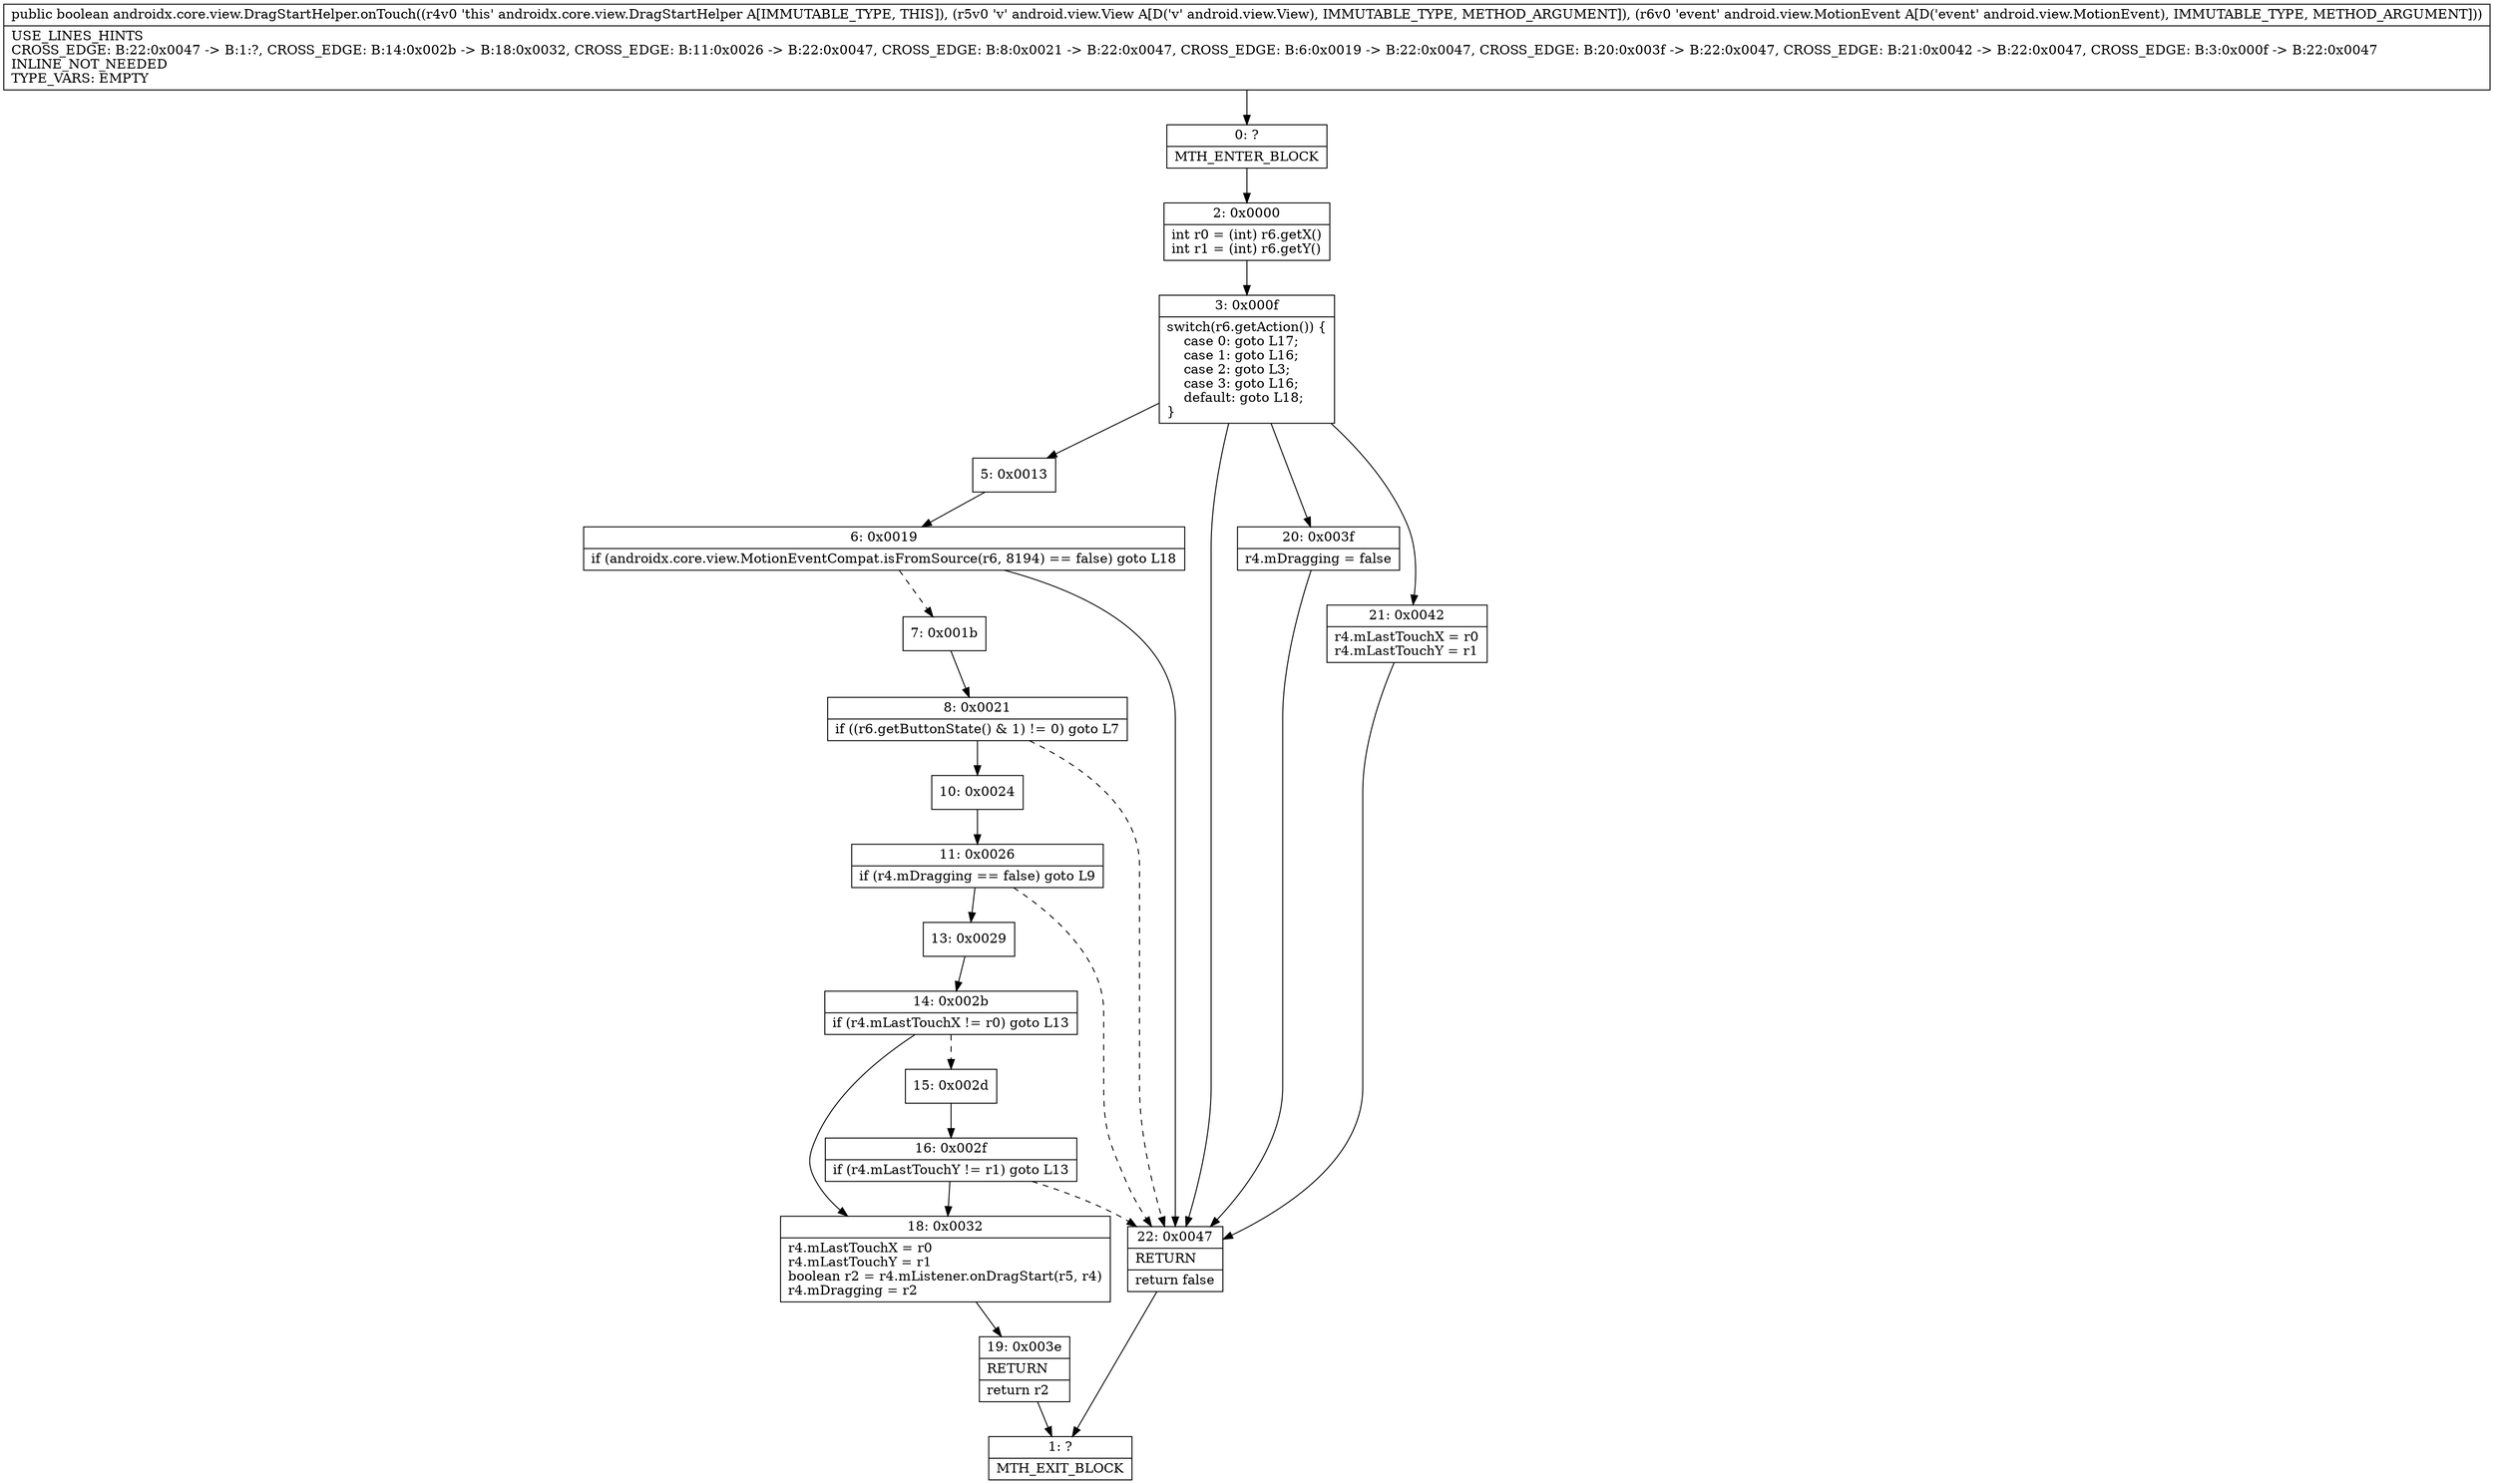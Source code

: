 digraph "CFG forandroidx.core.view.DragStartHelper.onTouch(Landroid\/view\/View;Landroid\/view\/MotionEvent;)Z" {
Node_0 [shape=record,label="{0\:\ ?|MTH_ENTER_BLOCK\l}"];
Node_2 [shape=record,label="{2\:\ 0x0000|int r0 = (int) r6.getX()\lint r1 = (int) r6.getY()\l}"];
Node_3 [shape=record,label="{3\:\ 0x000f|switch(r6.getAction()) \{\l    case 0: goto L17;\l    case 1: goto L16;\l    case 2: goto L3;\l    case 3: goto L16;\l    default: goto L18;\l\}\l}"];
Node_5 [shape=record,label="{5\:\ 0x0013}"];
Node_6 [shape=record,label="{6\:\ 0x0019|if (androidx.core.view.MotionEventCompat.isFromSource(r6, 8194) == false) goto L18\l}"];
Node_7 [shape=record,label="{7\:\ 0x001b}"];
Node_8 [shape=record,label="{8\:\ 0x0021|if ((r6.getButtonState() & 1) != 0) goto L7\l}"];
Node_10 [shape=record,label="{10\:\ 0x0024}"];
Node_11 [shape=record,label="{11\:\ 0x0026|if (r4.mDragging == false) goto L9\l}"];
Node_13 [shape=record,label="{13\:\ 0x0029}"];
Node_14 [shape=record,label="{14\:\ 0x002b|if (r4.mLastTouchX != r0) goto L13\l}"];
Node_15 [shape=record,label="{15\:\ 0x002d}"];
Node_16 [shape=record,label="{16\:\ 0x002f|if (r4.mLastTouchY != r1) goto L13\l}"];
Node_18 [shape=record,label="{18\:\ 0x0032|r4.mLastTouchX = r0\lr4.mLastTouchY = r1\lboolean r2 = r4.mListener.onDragStart(r5, r4)\lr4.mDragging = r2\l}"];
Node_19 [shape=record,label="{19\:\ 0x003e|RETURN\l|return r2\l}"];
Node_1 [shape=record,label="{1\:\ ?|MTH_EXIT_BLOCK\l}"];
Node_20 [shape=record,label="{20\:\ 0x003f|r4.mDragging = false\l}"];
Node_21 [shape=record,label="{21\:\ 0x0042|r4.mLastTouchX = r0\lr4.mLastTouchY = r1\l}"];
Node_22 [shape=record,label="{22\:\ 0x0047|RETURN\l|return false\l}"];
MethodNode[shape=record,label="{public boolean androidx.core.view.DragStartHelper.onTouch((r4v0 'this' androidx.core.view.DragStartHelper A[IMMUTABLE_TYPE, THIS]), (r5v0 'v' android.view.View A[D('v' android.view.View), IMMUTABLE_TYPE, METHOD_ARGUMENT]), (r6v0 'event' android.view.MotionEvent A[D('event' android.view.MotionEvent), IMMUTABLE_TYPE, METHOD_ARGUMENT]))  | USE_LINES_HINTS\lCROSS_EDGE: B:22:0x0047 \-\> B:1:?, CROSS_EDGE: B:14:0x002b \-\> B:18:0x0032, CROSS_EDGE: B:11:0x0026 \-\> B:22:0x0047, CROSS_EDGE: B:8:0x0021 \-\> B:22:0x0047, CROSS_EDGE: B:6:0x0019 \-\> B:22:0x0047, CROSS_EDGE: B:20:0x003f \-\> B:22:0x0047, CROSS_EDGE: B:21:0x0042 \-\> B:22:0x0047, CROSS_EDGE: B:3:0x000f \-\> B:22:0x0047\lINLINE_NOT_NEEDED\lTYPE_VARS: EMPTY\l}"];
MethodNode -> Node_0;Node_0 -> Node_2;
Node_2 -> Node_3;
Node_3 -> Node_5;
Node_3 -> Node_20;
Node_3 -> Node_21;
Node_3 -> Node_22;
Node_5 -> Node_6;
Node_6 -> Node_7[style=dashed];
Node_6 -> Node_22;
Node_7 -> Node_8;
Node_8 -> Node_10;
Node_8 -> Node_22[style=dashed];
Node_10 -> Node_11;
Node_11 -> Node_13;
Node_11 -> Node_22[style=dashed];
Node_13 -> Node_14;
Node_14 -> Node_15[style=dashed];
Node_14 -> Node_18;
Node_15 -> Node_16;
Node_16 -> Node_18;
Node_16 -> Node_22[style=dashed];
Node_18 -> Node_19;
Node_19 -> Node_1;
Node_20 -> Node_22;
Node_21 -> Node_22;
Node_22 -> Node_1;
}

